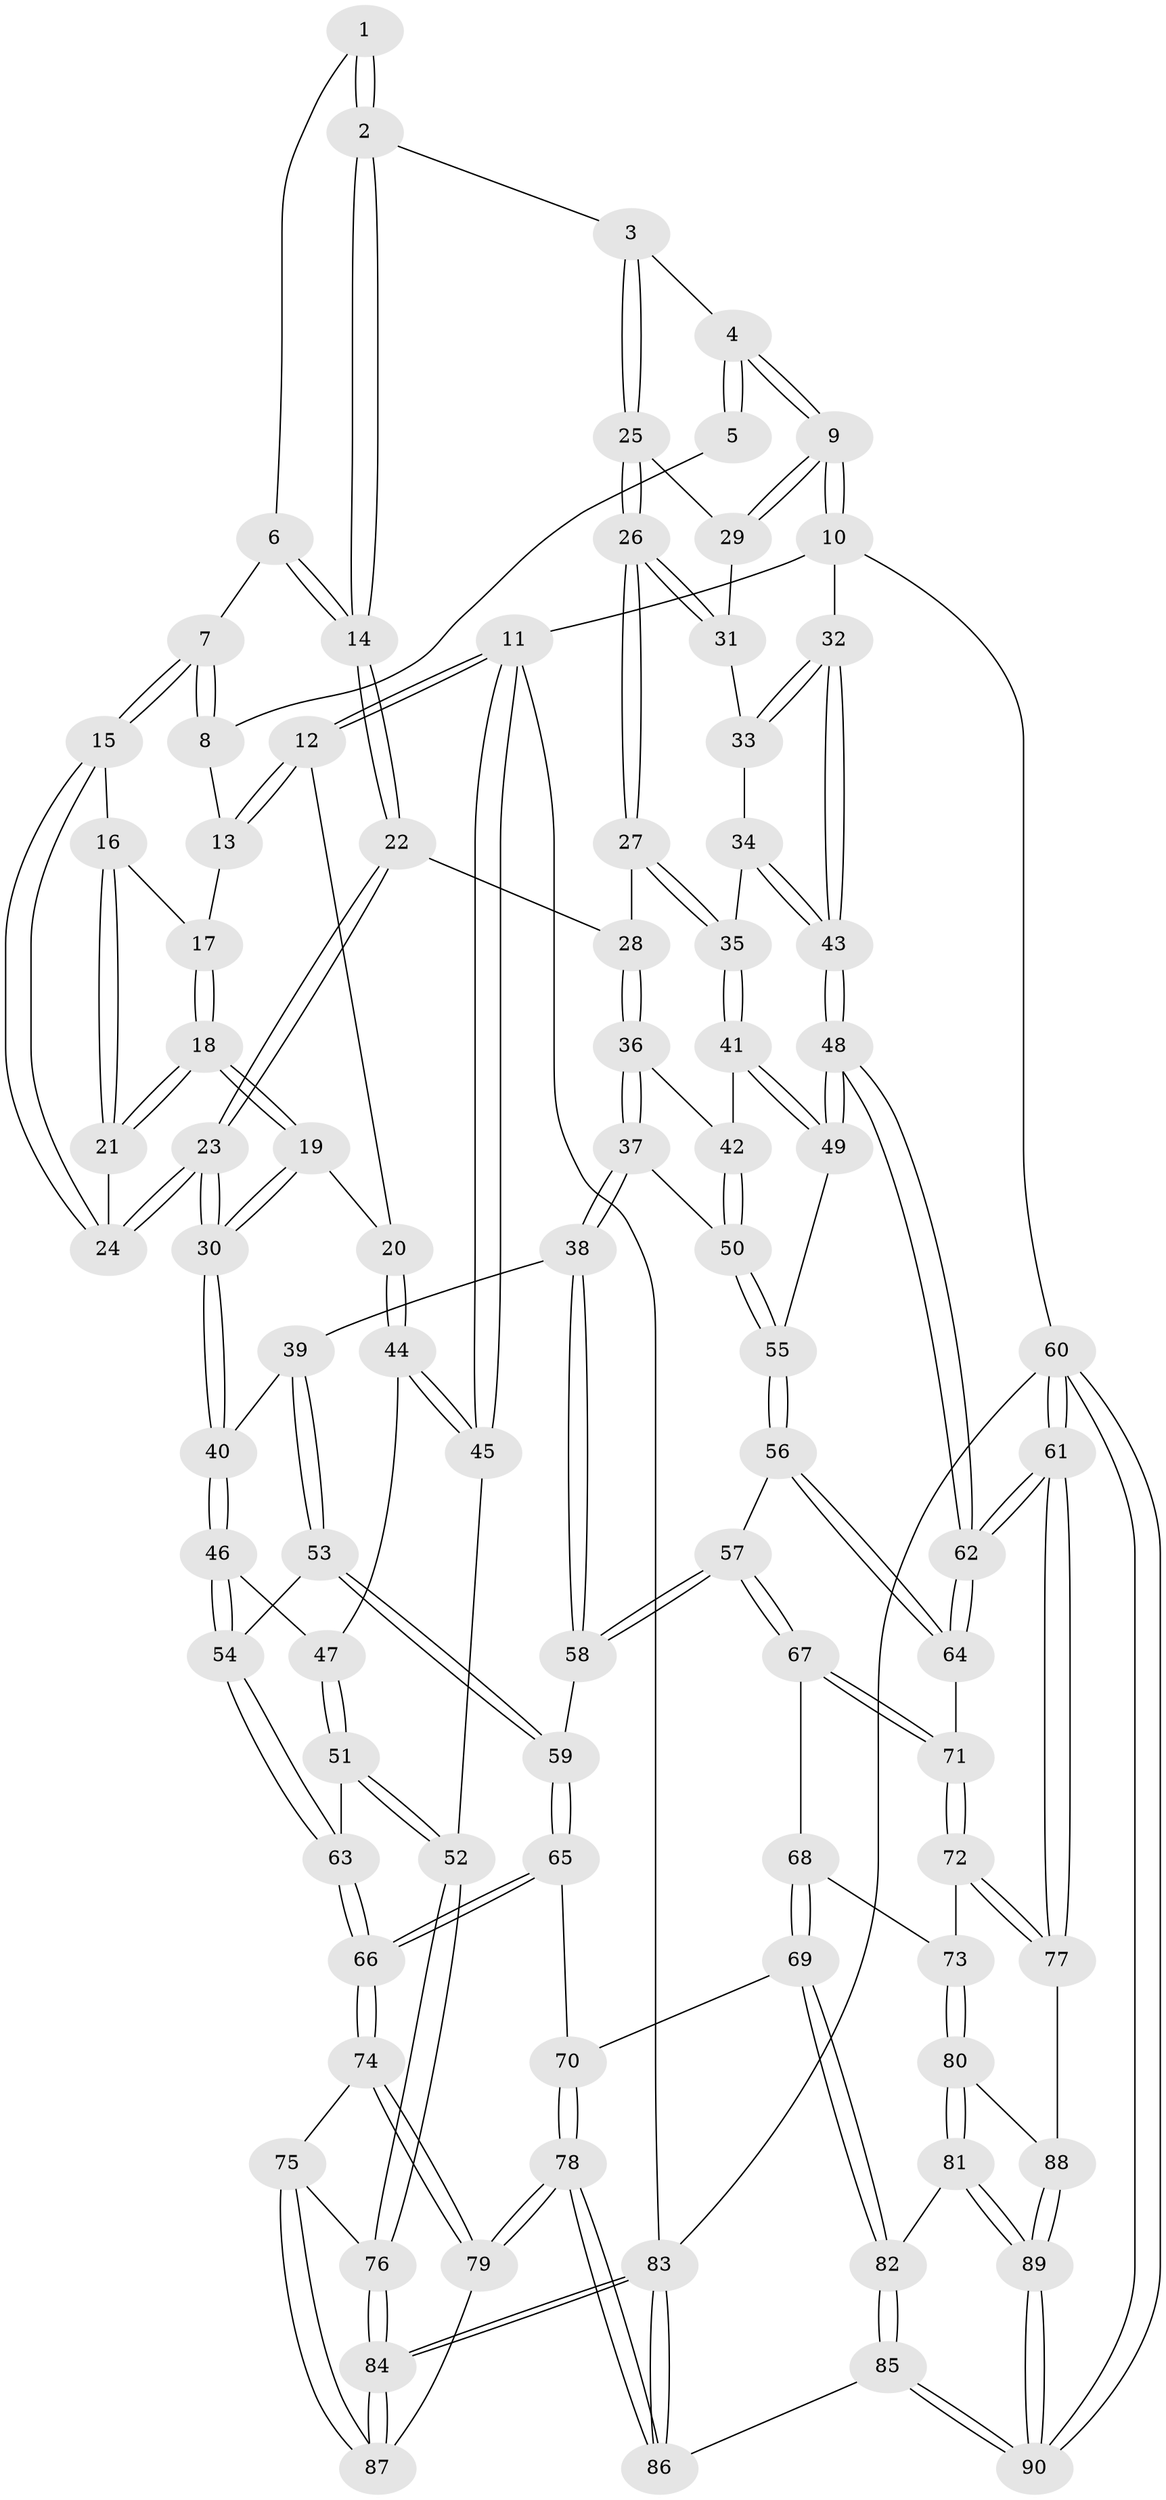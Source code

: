 // Generated by graph-tools (version 1.1) at 2025/00/03/09/25 05:00:06]
// undirected, 90 vertices, 222 edges
graph export_dot {
graph [start="1"]
  node [color=gray90,style=filled];
  1 [pos="+0.513719816265592+0"];
  2 [pos="+0.5460223995996931+0.06090955024172288"];
  3 [pos="+0.6756733788768085+0.0473055344038481"];
  4 [pos="+0.7258034573311851+0"];
  5 [pos="+0.482547104616716+0"];
  6 [pos="+0.4712612351530024+0.031666749650760675"];
  7 [pos="+0.35018451156845787+0"];
  8 [pos="+0.3405509886890244+0"];
  9 [pos="+1+0"];
  10 [pos="+1+0"];
  11 [pos="+0+0"];
  12 [pos="+0+0"];
  13 [pos="+0.020955677397735743+0"];
  14 [pos="+0.497545286327131+0.11344102165253393"];
  15 [pos="+0.3501167726612828+0"];
  16 [pos="+0.23199145459004844+0.049957625488876084"];
  17 [pos="+0.1300777648510866+0"];
  18 [pos="+0.1753573936810735+0.14933572087691546"];
  19 [pos="+0.15351904373839872+0.2362979901586725"];
  20 [pos="+0.1095426224964455+0.24424072075605888"];
  21 [pos="+0.2062985475310607+0.11332871138318924"];
  22 [pos="+0.43083677539085447+0.22564123780430975"];
  23 [pos="+0.41647985702655266+0.22715794978450146"];
  24 [pos="+0.3550491537507248+0.04079974857810749"];
  25 [pos="+0.6856464089367371+0.07447824201325415"];
  26 [pos="+0.7094138297887139+0.1428808257581486"];
  27 [pos="+0.6776153377333817+0.21697790693280514"];
  28 [pos="+0.5538847635654162+0.2615168224353646"];
  29 [pos="+0.9158602822369347+0"];
  30 [pos="+0.32820396075355734+0.29366230197356114"];
  31 [pos="+0.8218592343224775+0.12749843534890687"];
  32 [pos="+1+0.010245894497458857"];
  33 [pos="+0.8571727688756665+0.16209486769932435"];
  34 [pos="+0.9289853671216577+0.29346202593758847"];
  35 [pos="+0.7789115563022068+0.3292911629436988"];
  36 [pos="+0.5546498392161704+0.2649079540216441"];
  37 [pos="+0.5567013488307353+0.47749467181090105"];
  38 [pos="+0.5514171397366358+0.4810274188088683"];
  39 [pos="+0.4664138705003943+0.4676306263670413"];
  40 [pos="+0.33208003640172057+0.36961446423507216"];
  41 [pos="+0.7521777819831562+0.4376609965629811"];
  42 [pos="+0.6866618335341982+0.4375060693300889"];
  43 [pos="+1+0.34547356112240923"];
  44 [pos="+0.03234146243354196+0.2739328649122734"];
  45 [pos="+0+0.26462396473037214"];
  46 [pos="+0.25891649578200215+0.5382489964617121"];
  47 [pos="+0.10470753411410975+0.4575128944441088"];
  48 [pos="+1+0.594703376568808"];
  49 [pos="+0.7836157684568836+0.4965314189603809"];
  50 [pos="+0.5840386564344063+0.47906596485384245"];
  51 [pos="+0+0.6174693617519763"];
  52 [pos="+0+0.6259196343652695"];
  53 [pos="+0.40334638697821507+0.6180461068180715"];
  54 [pos="+0.2634244004013417+0.6005673072457122"];
  55 [pos="+0.6996026785397782+0.6152622542781998"];
  56 [pos="+0.6833109471100239+0.6799189639636799"];
  57 [pos="+0.6795181439409603+0.684248018380178"];
  58 [pos="+0.5245303588290773+0.6473113053014814"];
  59 [pos="+0.4893894953170991+0.6618151291577629"];
  60 [pos="+1+1"];
  61 [pos="+1+0.8144413174175178"];
  62 [pos="+1+0.6061967859001616"];
  63 [pos="+0.2060427281757105+0.6885618010048696"];
  64 [pos="+0.95883440342038+0.6747506129707713"];
  65 [pos="+0.4628088853560002+0.7792302046014847"];
  66 [pos="+0.21313456058204475+0.7506763120394823"];
  67 [pos="+0.6805306401004647+0.6984023554630989"];
  68 [pos="+0.6743171691335471+0.7210827535460483"];
  69 [pos="+0.5777656289390277+0.8357524933487689"];
  70 [pos="+0.4643884726521992+0.7839792861445875"];
  71 [pos="+0.8248072816909879+0.8101104201680384"];
  72 [pos="+0.8193149922446877+0.8582079281544048"];
  73 [pos="+0.707903682654936+0.834389049715086"];
  74 [pos="+0.21108330770267195+0.7613041636106698"];
  75 [pos="+0.1367730905067697+0.7938053240331434"];
  76 [pos="+0+0.7022586053326386"];
  77 [pos="+0.8239624335481535+0.8733657763486459"];
  78 [pos="+0.34660304345777565+1"];
  79 [pos="+0.25466364517506845+0.9345955889550988"];
  80 [pos="+0.6824762218969572+0.8934461112057891"];
  81 [pos="+0.6463076250487169+0.9325277088834186"];
  82 [pos="+0.6040906658154643+0.9483994322274653"];
  83 [pos="+0+1"];
  84 [pos="+0+1"];
  85 [pos="+0.47693776388368164+1"];
  86 [pos="+0.36720226127025335+1"];
  87 [pos="+0+0.939992485980923"];
  88 [pos="+0.8204786008697422+0.8959373286070218"];
  89 [pos="+0.8281321960529949+0.9831071118661386"];
  90 [pos="+1+1"];
  1 -- 2;
  1 -- 2;
  1 -- 6;
  2 -- 3;
  2 -- 14;
  2 -- 14;
  3 -- 4;
  3 -- 25;
  3 -- 25;
  4 -- 5;
  4 -- 5;
  4 -- 9;
  4 -- 9;
  5 -- 8;
  6 -- 7;
  6 -- 14;
  6 -- 14;
  7 -- 8;
  7 -- 8;
  7 -- 15;
  7 -- 15;
  8 -- 13;
  9 -- 10;
  9 -- 10;
  9 -- 29;
  9 -- 29;
  10 -- 11;
  10 -- 32;
  10 -- 60;
  11 -- 12;
  11 -- 12;
  11 -- 45;
  11 -- 45;
  11 -- 83;
  12 -- 13;
  12 -- 13;
  12 -- 20;
  13 -- 17;
  14 -- 22;
  14 -- 22;
  15 -- 16;
  15 -- 24;
  15 -- 24;
  16 -- 17;
  16 -- 21;
  16 -- 21;
  17 -- 18;
  17 -- 18;
  18 -- 19;
  18 -- 19;
  18 -- 21;
  18 -- 21;
  19 -- 20;
  19 -- 30;
  19 -- 30;
  20 -- 44;
  20 -- 44;
  21 -- 24;
  22 -- 23;
  22 -- 23;
  22 -- 28;
  23 -- 24;
  23 -- 24;
  23 -- 30;
  23 -- 30;
  25 -- 26;
  25 -- 26;
  25 -- 29;
  26 -- 27;
  26 -- 27;
  26 -- 31;
  26 -- 31;
  27 -- 28;
  27 -- 35;
  27 -- 35;
  28 -- 36;
  28 -- 36;
  29 -- 31;
  30 -- 40;
  30 -- 40;
  31 -- 33;
  32 -- 33;
  32 -- 33;
  32 -- 43;
  32 -- 43;
  33 -- 34;
  34 -- 35;
  34 -- 43;
  34 -- 43;
  35 -- 41;
  35 -- 41;
  36 -- 37;
  36 -- 37;
  36 -- 42;
  37 -- 38;
  37 -- 38;
  37 -- 50;
  38 -- 39;
  38 -- 58;
  38 -- 58;
  39 -- 40;
  39 -- 53;
  39 -- 53;
  40 -- 46;
  40 -- 46;
  41 -- 42;
  41 -- 49;
  41 -- 49;
  42 -- 50;
  42 -- 50;
  43 -- 48;
  43 -- 48;
  44 -- 45;
  44 -- 45;
  44 -- 47;
  45 -- 52;
  46 -- 47;
  46 -- 54;
  46 -- 54;
  47 -- 51;
  47 -- 51;
  48 -- 49;
  48 -- 49;
  48 -- 62;
  48 -- 62;
  49 -- 55;
  50 -- 55;
  50 -- 55;
  51 -- 52;
  51 -- 52;
  51 -- 63;
  52 -- 76;
  52 -- 76;
  53 -- 54;
  53 -- 59;
  53 -- 59;
  54 -- 63;
  54 -- 63;
  55 -- 56;
  55 -- 56;
  56 -- 57;
  56 -- 64;
  56 -- 64;
  57 -- 58;
  57 -- 58;
  57 -- 67;
  57 -- 67;
  58 -- 59;
  59 -- 65;
  59 -- 65;
  60 -- 61;
  60 -- 61;
  60 -- 90;
  60 -- 90;
  60 -- 83;
  61 -- 62;
  61 -- 62;
  61 -- 77;
  61 -- 77;
  62 -- 64;
  62 -- 64;
  63 -- 66;
  63 -- 66;
  64 -- 71;
  65 -- 66;
  65 -- 66;
  65 -- 70;
  66 -- 74;
  66 -- 74;
  67 -- 68;
  67 -- 71;
  67 -- 71;
  68 -- 69;
  68 -- 69;
  68 -- 73;
  69 -- 70;
  69 -- 82;
  69 -- 82;
  70 -- 78;
  70 -- 78;
  71 -- 72;
  71 -- 72;
  72 -- 73;
  72 -- 77;
  72 -- 77;
  73 -- 80;
  73 -- 80;
  74 -- 75;
  74 -- 79;
  74 -- 79;
  75 -- 76;
  75 -- 87;
  75 -- 87;
  76 -- 84;
  76 -- 84;
  77 -- 88;
  78 -- 79;
  78 -- 79;
  78 -- 86;
  78 -- 86;
  79 -- 87;
  80 -- 81;
  80 -- 81;
  80 -- 88;
  81 -- 82;
  81 -- 89;
  81 -- 89;
  82 -- 85;
  82 -- 85;
  83 -- 84;
  83 -- 84;
  83 -- 86;
  83 -- 86;
  84 -- 87;
  84 -- 87;
  85 -- 86;
  85 -- 90;
  85 -- 90;
  88 -- 89;
  88 -- 89;
  89 -- 90;
  89 -- 90;
}
